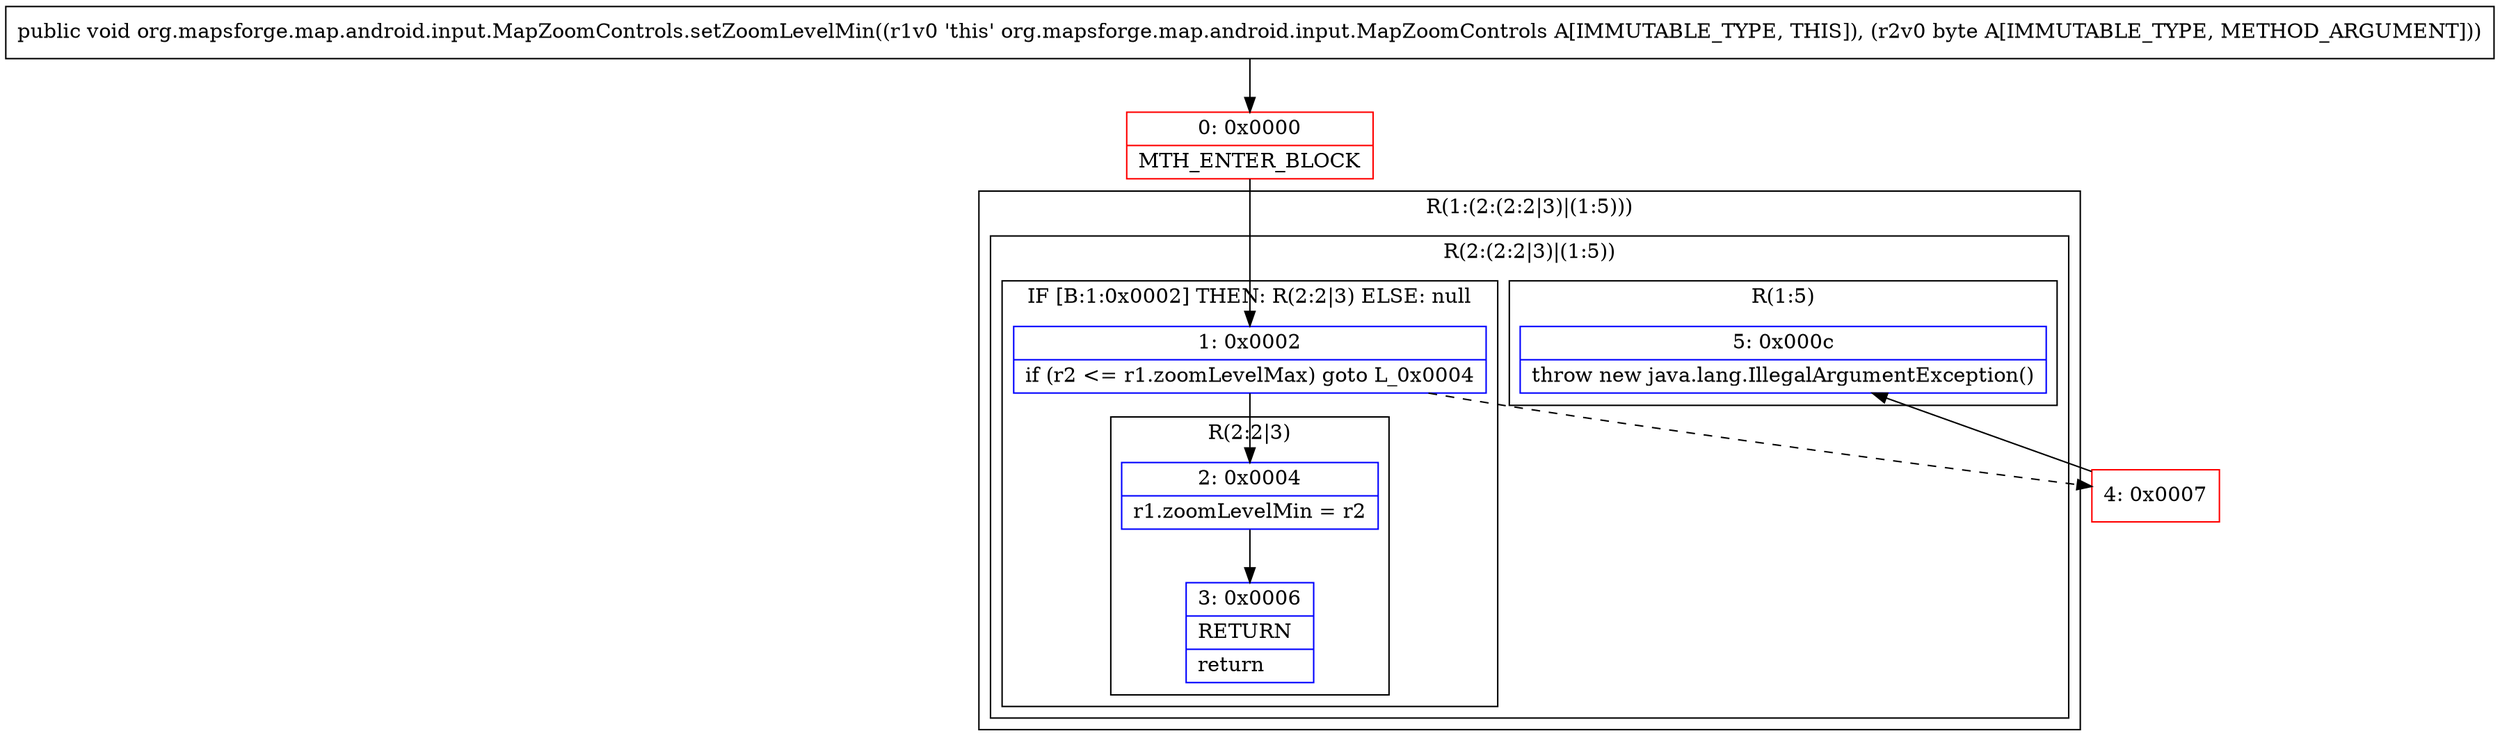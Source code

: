 digraph "CFG fororg.mapsforge.map.android.input.MapZoomControls.setZoomLevelMin(B)V" {
subgraph cluster_Region_1558674163 {
label = "R(1:(2:(2:2|3)|(1:5)))";
node [shape=record,color=blue];
subgraph cluster_Region_265948109 {
label = "R(2:(2:2|3)|(1:5))";
node [shape=record,color=blue];
subgraph cluster_IfRegion_1885974529 {
label = "IF [B:1:0x0002] THEN: R(2:2|3) ELSE: null";
node [shape=record,color=blue];
Node_1 [shape=record,label="{1\:\ 0x0002|if (r2 \<= r1.zoomLevelMax) goto L_0x0004\l}"];
subgraph cluster_Region_1813038558 {
label = "R(2:2|3)";
node [shape=record,color=blue];
Node_2 [shape=record,label="{2\:\ 0x0004|r1.zoomLevelMin = r2\l}"];
Node_3 [shape=record,label="{3\:\ 0x0006|RETURN\l|return\l}"];
}
}
subgraph cluster_Region_189209165 {
label = "R(1:5)";
node [shape=record,color=blue];
Node_5 [shape=record,label="{5\:\ 0x000c|throw new java.lang.IllegalArgumentException()\l}"];
}
}
}
Node_0 [shape=record,color=red,label="{0\:\ 0x0000|MTH_ENTER_BLOCK\l}"];
Node_4 [shape=record,color=red,label="{4\:\ 0x0007}"];
MethodNode[shape=record,label="{public void org.mapsforge.map.android.input.MapZoomControls.setZoomLevelMin((r1v0 'this' org.mapsforge.map.android.input.MapZoomControls A[IMMUTABLE_TYPE, THIS]), (r2v0 byte A[IMMUTABLE_TYPE, METHOD_ARGUMENT])) }"];
MethodNode -> Node_0;
Node_1 -> Node_2;
Node_1 -> Node_4[style=dashed];
Node_2 -> Node_3;
Node_0 -> Node_1;
Node_4 -> Node_5;
}

